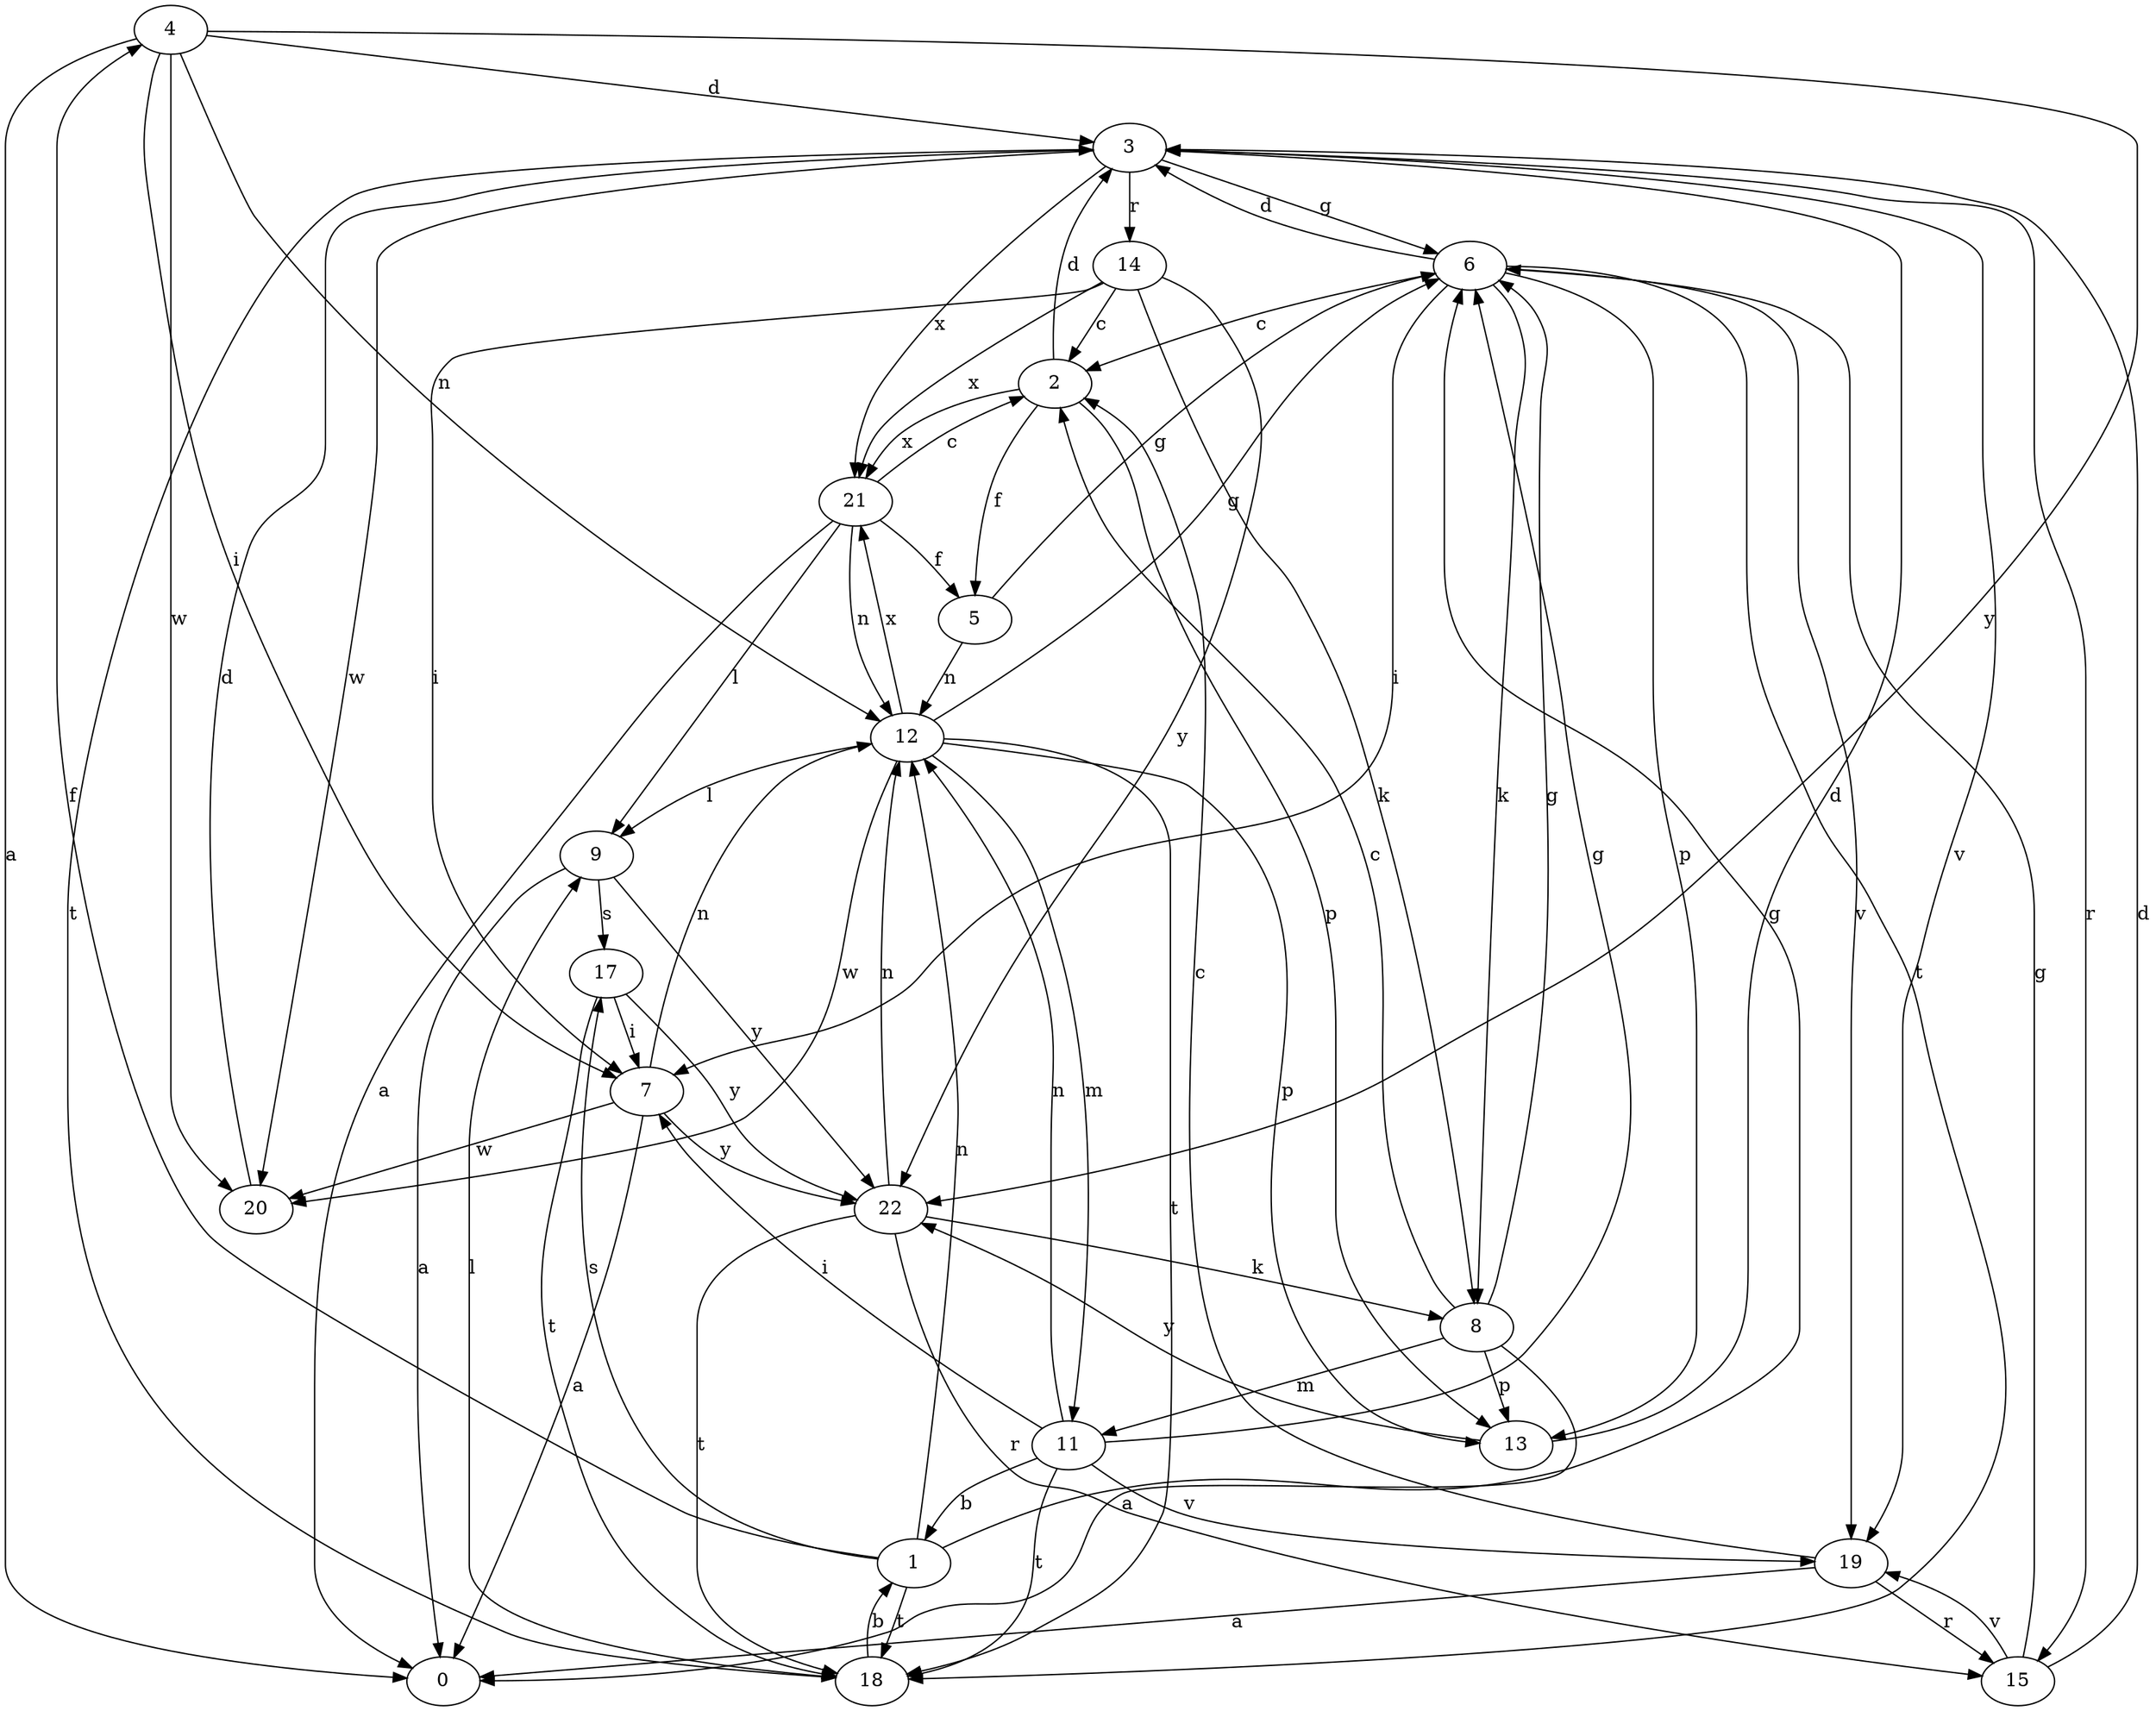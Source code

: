 strict digraph  {
0;
1;
2;
3;
4;
5;
6;
7;
8;
9;
11;
12;
13;
14;
15;
17;
18;
19;
20;
21;
22;
1 -> 4  [label=f];
1 -> 6  [label=g];
1 -> 12  [label=n];
1 -> 17  [label=s];
1 -> 18  [label=t];
2 -> 3  [label=d];
2 -> 5  [label=f];
2 -> 13  [label=p];
2 -> 21  [label=x];
3 -> 6  [label=g];
3 -> 14  [label=r];
3 -> 15  [label=r];
3 -> 18  [label=t];
3 -> 19  [label=v];
3 -> 20  [label=w];
3 -> 21  [label=x];
4 -> 0  [label=a];
4 -> 3  [label=d];
4 -> 7  [label=i];
4 -> 12  [label=n];
4 -> 20  [label=w];
4 -> 22  [label=y];
5 -> 6  [label=g];
5 -> 12  [label=n];
6 -> 2  [label=c];
6 -> 3  [label=d];
6 -> 7  [label=i];
6 -> 8  [label=k];
6 -> 13  [label=p];
6 -> 18  [label=t];
6 -> 19  [label=v];
7 -> 0  [label=a];
7 -> 12  [label=n];
7 -> 20  [label=w];
7 -> 22  [label=y];
8 -> 0  [label=a];
8 -> 2  [label=c];
8 -> 6  [label=g];
8 -> 11  [label=m];
8 -> 13  [label=p];
9 -> 0  [label=a];
9 -> 17  [label=s];
9 -> 22  [label=y];
11 -> 1  [label=b];
11 -> 6  [label=g];
11 -> 7  [label=i];
11 -> 12  [label=n];
11 -> 18  [label=t];
11 -> 19  [label=v];
12 -> 6  [label=g];
12 -> 9  [label=l];
12 -> 11  [label=m];
12 -> 13  [label=p];
12 -> 18  [label=t];
12 -> 20  [label=w];
12 -> 21  [label=x];
13 -> 3  [label=d];
13 -> 22  [label=y];
14 -> 2  [label=c];
14 -> 7  [label=i];
14 -> 8  [label=k];
14 -> 21  [label=x];
14 -> 22  [label=y];
15 -> 3  [label=d];
15 -> 6  [label=g];
15 -> 19  [label=v];
17 -> 7  [label=i];
17 -> 18  [label=t];
17 -> 22  [label=y];
18 -> 1  [label=b];
18 -> 9  [label=l];
19 -> 0  [label=a];
19 -> 2  [label=c];
19 -> 15  [label=r];
20 -> 3  [label=d];
21 -> 0  [label=a];
21 -> 2  [label=c];
21 -> 5  [label=f];
21 -> 9  [label=l];
21 -> 12  [label=n];
22 -> 8  [label=k];
22 -> 12  [label=n];
22 -> 15  [label=r];
22 -> 18  [label=t];
}
